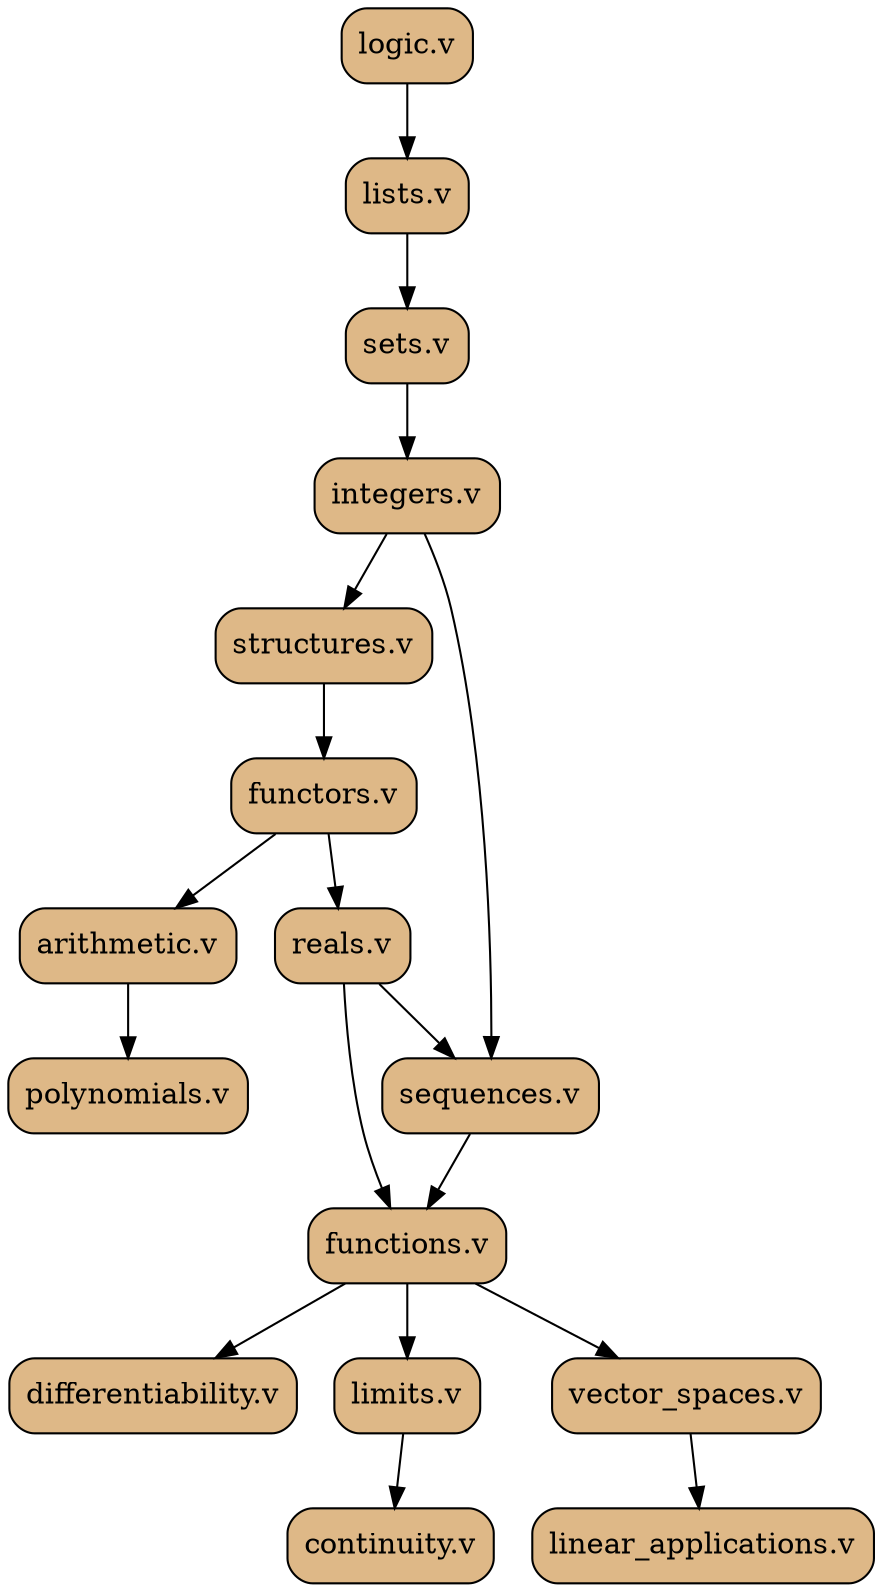digraph g{
	logic [label="logic.v", shape=box, fillcolor="burlywood", style="filled,rounded"];
	lists [label="lists.v", shape=box, fillcolor="burlywood", style="filled,rounded"];
	sets [label="sets.v", shape=box, fillcolor="burlywood", style="filled,rounded"];
	integers [label="integers.v", shape=box, fillcolor="burlywood", style="filled,rounded"];
	structures [label="structures.v", shape=box, fillcolor="burlywood", style="filled,rounded"];
	functors [label="functors.v", shape=box, fillcolor="burlywood", style="filled, rounded"];
	reals [label="reals.v", shape=box, fillcolor="burlywood", style="filled,rounded"];
	functions [label="functions.v", shape=box, fillcolor="burlywood", style="filled,rounded"];
	differentiability [label="differentiability.v", shape=box, fillcolor="burlywood", style="filled,rounded"];
	polynomials [label="polynomials.v", shape=box, fillcolor="burlywood", style="filled,rounded"];
	sequences [label="sequences.v", shape=box, fillcolor="burlywood", style="filled,rounded"];
	limits [label="limits.v", shape=box, fillcolor="burlywood", style="filled,rounded"];
	continuity [label="continuity.v", shape=box, fillcolor="burlywood", style="filled,rounded"];
	arithmetic [label="arithmetic.v", shape=box, fillcolor="burlywood", style="filled,rounded"];
	vector_spaces [label="vector_spaces.v", shape=box, fillcolor="burlywood", style="filled,rounded"];
	linear_applications [label="linear_applications.v", shape=box, fillcolor="burlywood", style="filled, rounded"];
	logic -> lists
	lists -> sets
	sets -> integers
	integers -> structures
	structures -> functors
	functors -> reals
	functors -> arithmetic
	arithmetic -> polynomials
	integers -> sequences
	reals -> sequences
	sequences -> functions
	reals -> functions
	functions -> vector_spaces
	vector_spaces -> linear_applications
	functions -> differentiability
	functions -> limits
	limits -> continuity
}


